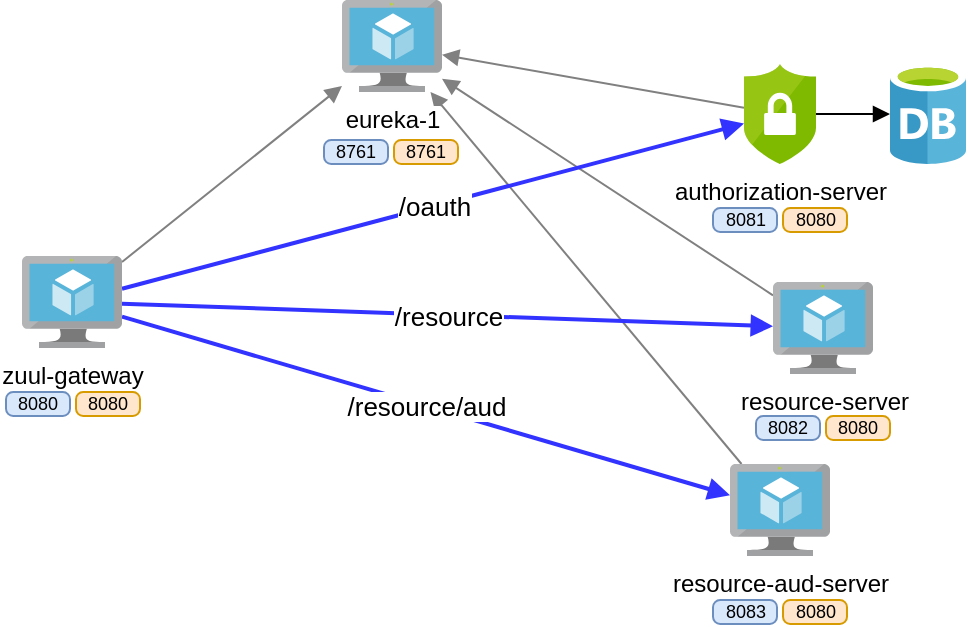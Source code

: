 <mxfile version="13.6.6" type="device" pages="2"><diagram id="TVK-0FuII33q312Yc1Fb" name="Page-1"><mxGraphModel dx="650" dy="430" grid="1" gridSize="8" guides="1" tooltips="1" connect="1" arrows="1" fold="1" page="1" pageScale="1" pageWidth="1169" pageHeight="827" math="0" shadow="0"><root><mxCell id="0"/><mxCell id="1" parent="0"/><mxCell id="NwQci5qrqWGZxNfXimfn-13" style="edgeStyle=orthogonalEdgeStyle;rounded=0;orthogonalLoop=1;jettySize=auto;html=1;endArrow=block;endFill=1;" parent="1" source="NwQci5qrqWGZxNfXimfn-3" target="NwQci5qrqWGZxNfXimfn-12" edge="1"><mxGeometry relative="1" as="geometry"/></mxCell><mxCell id="NwQci5qrqWGZxNfXimfn-17" style="edgeStyle=none;rounded=0;orthogonalLoop=1;jettySize=auto;html=1;endArrow=block;endFill=1;strokeColor=#808080;" parent="1" source="NwQci5qrqWGZxNfXimfn-3" target="NwQci5qrqWGZxNfXimfn-9" edge="1"><mxGeometry relative="1" as="geometry"/></mxCell><mxCell id="NwQci5qrqWGZxNfXimfn-3" value="authorization-server" style="aspect=fixed;html=1;points=[];align=center;image;fontSize=12;image=img/lib/mscae/Security_Center.svg;" parent="1" vertex="1"><mxGeometry x="617" y="160" width="36" height="50" as="geometry"/></mxCell><mxCell id="NwQci5qrqWGZxNfXimfn-19" style="edgeStyle=none;rounded=0;orthogonalLoop=1;jettySize=auto;html=1;endArrow=block;endFill=1;strokeColor=#808080;" parent="1" source="NwQci5qrqWGZxNfXimfn-6" target="NwQci5qrqWGZxNfXimfn-9" edge="1"><mxGeometry relative="1" as="geometry"/></mxCell><mxCell id="NwQci5qrqWGZxNfXimfn-6" value="resource-server" style="aspect=fixed;html=1;points=[];align=center;image;fontSize=12;image=img/lib/mscae/Virtual_Machine.svg;" parent="1" vertex="1"><mxGeometry x="631.5" y="269" width="50" height="46" as="geometry"/></mxCell><mxCell id="NwQci5qrqWGZxNfXimfn-21" style="edgeStyle=none;rounded=0;orthogonalLoop=1;jettySize=auto;html=1;endArrow=block;endFill=1;strokeColor=#808080;" parent="1" source="NwQci5qrqWGZxNfXimfn-8" target="NwQci5qrqWGZxNfXimfn-9" edge="1"><mxGeometry relative="1" as="geometry"/></mxCell><mxCell id="NwQci5qrqWGZxNfXimfn-8" value="resource-aud-server" style="aspect=fixed;html=1;points=[];align=center;image;fontSize=12;image=img/lib/mscae/Virtual_Machine.svg;" parent="1" vertex="1"><mxGeometry x="610" y="360" width="50" height="46" as="geometry"/></mxCell><mxCell id="NwQci5qrqWGZxNfXimfn-14" style="rounded=0;orthogonalLoop=1;jettySize=auto;html=1;endArrow=block;endFill=1;strokeColor=#808080;" parent="1" source="NwQci5qrqWGZxNfXimfn-10" target="NwQci5qrqWGZxNfXimfn-9" edge="1"><mxGeometry relative="1" as="geometry"/></mxCell><mxCell id="NwQci5qrqWGZxNfXimfn-22" value="/oauth" style="edgeStyle=none;rounded=0;orthogonalLoop=1;jettySize=auto;html=1;endArrow=block;endFill=1;strokeColor=#3333FF;strokeWidth=2;fontSize=13;" parent="1" source="NwQci5qrqWGZxNfXimfn-10" target="NwQci5qrqWGZxNfXimfn-3" edge="1"><mxGeometry relative="1" as="geometry"/></mxCell><mxCell id="NwQci5qrqWGZxNfXimfn-23" value="/resource" style="edgeStyle=none;rounded=0;orthogonalLoop=1;jettySize=auto;html=1;endArrow=block;endFill=1;strokeColor=#3333FF;strokeWidth=2;fontSize=13;" parent="1" source="NwQci5qrqWGZxNfXimfn-10" target="NwQci5qrqWGZxNfXimfn-6" edge="1"><mxGeometry relative="1" as="geometry"/></mxCell><mxCell id="NwQci5qrqWGZxNfXimfn-24" value="/resource/aud" style="edgeStyle=none;rounded=0;orthogonalLoop=1;jettySize=auto;html=1;endArrow=block;endFill=1;strokeColor=#3333FF;strokeWidth=2;fontSize=13;" parent="1" source="NwQci5qrqWGZxNfXimfn-10" target="NwQci5qrqWGZxNfXimfn-8" edge="1"><mxGeometry relative="1" as="geometry"/></mxCell><mxCell id="NwQci5qrqWGZxNfXimfn-10" value="zuul-gateway" style="aspect=fixed;html=1;points=[];align=center;image;fontSize=12;image=img/lib/mscae/Virtual_Machine.svg;" parent="1" vertex="1"><mxGeometry x="256" y="256" width="50" height="46" as="geometry"/></mxCell><mxCell id="NwQci5qrqWGZxNfXimfn-12" value="" style="aspect=fixed;html=1;points=[];align=center;image;fontSize=12;image=img/lib/mscae/Database_General.svg;" parent="1" vertex="1"><mxGeometry x="690" y="160" width="38" height="50" as="geometry"/></mxCell><mxCell id="NwQci5qrqWGZxNfXimfn-36" value="8081" style="rounded=1;whiteSpace=wrap;html=1;arcSize=30;fillColor=#dae8fc;strokeColor=#6c8ebf;fontSize=9;" parent="1" vertex="1"><mxGeometry x="601.5" y="232" width="32" height="12" as="geometry"/></mxCell><mxCell id="NwQci5qrqWGZxNfXimfn-37" value="8080" style="rounded=1;whiteSpace=wrap;html=1;arcSize=30;fillColor=#ffe6cc;strokeColor=#d79b00;fontSize=9;" parent="1" vertex="1"><mxGeometry x="636.5" y="232" width="32" height="12" as="geometry"/></mxCell><mxCell id="NwQci5qrqWGZxNfXimfn-38" value="8082" style="rounded=1;whiteSpace=wrap;html=1;arcSize=30;fillColor=#dae8fc;strokeColor=#6c8ebf;fontSize=9;" parent="1" vertex="1"><mxGeometry x="623" y="336" width="32" height="12" as="geometry"/></mxCell><mxCell id="NwQci5qrqWGZxNfXimfn-39" value="8080" style="rounded=1;whiteSpace=wrap;html=1;arcSize=30;fillColor=#ffe6cc;strokeColor=#d79b00;fontSize=9;" parent="1" vertex="1"><mxGeometry x="658" y="336" width="32" height="12" as="geometry"/></mxCell><mxCell id="NwQci5qrqWGZxNfXimfn-40" value="8083" style="rounded=1;whiteSpace=wrap;html=1;arcSize=30;fillColor=#dae8fc;strokeColor=#6c8ebf;fontSize=9;" parent="1" vertex="1"><mxGeometry x="601.5" y="428" width="32" height="12" as="geometry"/></mxCell><mxCell id="NwQci5qrqWGZxNfXimfn-41" value="8080" style="rounded=1;whiteSpace=wrap;html=1;arcSize=30;fillColor=#ffe6cc;strokeColor=#d79b00;fontSize=9;" parent="1" vertex="1"><mxGeometry x="636.5" y="428" width="32" height="12" as="geometry"/></mxCell><mxCell id="NwQci5qrqWGZxNfXimfn-1" value="8080" style="rounded=1;whiteSpace=wrap;html=1;arcSize=30;fillColor=#ffe6cc;strokeColor=#d79b00;fontSize=9;" parent="1" vertex="1"><mxGeometry x="283" y="324" width="32" height="12" as="geometry"/></mxCell><mxCell id="NwQci5qrqWGZxNfXimfn-25" value="8080" style="rounded=1;whiteSpace=wrap;html=1;arcSize=30;fillColor=#dae8fc;strokeColor=#6c8ebf;fontSize=9;" parent="1" vertex="1"><mxGeometry x="248" y="324" width="32" height="12" as="geometry"/></mxCell><mxCell id="NwQci5qrqWGZxNfXimfn-44" value="" style="group" parent="1" vertex="1" connectable="0"><mxGeometry x="416" y="128" width="50" height="46" as="geometry"/></mxCell><mxCell id="NwQci5qrqWGZxNfXimfn-9" value="eureka-1" style="aspect=fixed;html=1;points=[];align=center;image;fontSize=12;image=img/lib/mscae/Virtual_Machine.svg;" parent="NwQci5qrqWGZxNfXimfn-44" vertex="1"><mxGeometry width="50" height="46" as="geometry"/></mxCell><mxCell id="NwQci5qrqWGZxNfXimfn-32" value="8761" style="rounded=1;whiteSpace=wrap;html=1;arcSize=30;fillColor=#dae8fc;strokeColor=#6c8ebf;fontSize=9;" parent="1" vertex="1"><mxGeometry x="407" y="198" width="32" height="12" as="geometry"/></mxCell><mxCell id="NwQci5qrqWGZxNfXimfn-33" value="8761" style="rounded=1;whiteSpace=wrap;html=1;arcSize=30;fillColor=#ffe6cc;strokeColor=#d79b00;fontSize=9;" parent="1" vertex="1"><mxGeometry x="442" y="198" width="32" height="12" as="geometry"/></mxCell></root></mxGraphModel></diagram><diagram id="1rlzRhkqMQyszJiMo4nA" name="Page-2"><mxGraphModel dx="1059" dy="774" grid="1" gridSize="10" guides="1" tooltips="1" connect="1" arrows="1" fold="1" page="1" pageScale="1" pageWidth="1169" pageHeight="827" math="0" shadow="0"><root><mxCell id="7LiaApI9XVbbJUL2Xeos-0"/><mxCell id="7LiaApI9XVbbJUL2Xeos-1" parent="7LiaApI9XVbbJUL2Xeos-0"/><mxCell id="3CMPNhlFgJDWGBZxCl4Z-35" value="" style="rounded=1;whiteSpace=wrap;html=1;fontSize=18;" vertex="1" parent="7LiaApI9XVbbJUL2Xeos-1"><mxGeometry x="600" y="187" width="340" height="103" as="geometry"/></mxCell><mxCell id="3CMPNhlFgJDWGBZxCl4Z-0" value="email-service" style="aspect=fixed;html=1;points=[];align=center;image;fontSize=12;image=img/lib/mscae/Virtual_Machine.svg;" parent="7LiaApI9XVbbJUL2Xeos-1" vertex="1"><mxGeometry x="320" y="276" width="50" height="46" as="geometry"/></mxCell><mxCell id="3CMPNhlFgJDWGBZxCl4Z-1" value="" style="group" parent="7LiaApI9XVbbJUL2Xeos-1" vertex="1" connectable="0"><mxGeometry x="810" y="226.5" width="50" height="46" as="geometry"/></mxCell><mxCell id="3CMPNhlFgJDWGBZxCl4Z-2" value="cisl-policy-service" style="aspect=fixed;html=1;points=[];align=center;image;fontSize=12;image=img/lib/mscae/Virtual_Machine.svg;" parent="3CMPNhlFgJDWGBZxCl4Z-1" vertex="1"><mxGeometry width="50" height="46" as="geometry"/></mxCell><mxCell id="3CMPNhlFgJDWGBZxCl4Z-3" value="sms-service" style="aspect=fixed;html=1;points=[];align=center;image;fontSize=12;image=img/lib/mscae/Virtual_Machine.svg;" parent="7LiaApI9XVbbJUL2Xeos-1" vertex="1"><mxGeometry x="210" y="340" width="50" height="46" as="geometry"/></mxCell><mxCell id="3CMPNhlFgJDWGBZxCl4Z-4" value="barcode-service" style="aspect=fixed;html=1;points=[];align=center;image;fontSize=12;image=img/lib/mscae/Virtual_Machine.svg;" parent="7LiaApI9XVbbJUL2Xeos-1" vertex="1"><mxGeometry x="200" y="240" width="50" height="46" as="geometry"/></mxCell><mxCell id="3CMPNhlFgJDWGBZxCl4Z-5" value="rightfax-service" style="aspect=fixed;html=1;points=[];align=center;image;fontSize=12;image=img/lib/mscae/Virtual_Machine.svg;" parent="7LiaApI9XVbbJUL2Xeos-1" vertex="1"><mxGeometry x="350" y="391" width="50" height="46" as="geometry"/></mxCell><mxCell id="3CMPNhlFgJDWGBZxCl4Z-19" value="" style="edgeStyle=none;rounded=0;orthogonalLoop=1;jettySize=auto;html=1;endArrow=block;endFill=1;fontSize=25;" edge="1" parent="7LiaApI9XVbbJUL2Xeos-1" source="3CMPNhlFgJDWGBZxCl4Z-6" target="3CMPNhlFgJDWGBZxCl4Z-18"><mxGeometry relative="1" as="geometry"/></mxCell><mxCell id="3CMPNhlFgJDWGBZxCl4Z-6" value="ldap-service" style="aspect=fixed;html=1;points=[];align=center;image;fontSize=12;image=img/lib/mscae/Virtual_Machine.svg;" parent="7LiaApI9XVbbJUL2Xeos-1" vertex="1"><mxGeometry x="115" y="272.5" width="50" height="46" as="geometry"/></mxCell><mxCell id="3CMPNhlFgJDWGBZxCl4Z-7" value="" style="group" parent="7LiaApI9XVbbJUL2Xeos-1" vertex="1" connectable="0"><mxGeometry x="800" y="74" width="50" height="46" as="geometry"/></mxCell><mxCell id="3CMPNhlFgJDWGBZxCl4Z-8" value="cisl-claim-service" style="aspect=fixed;html=1;points=[];align=center;image;fontSize=12;image=img/lib/mscae/Virtual_Machine.svg;" parent="3CMPNhlFgJDWGBZxCl4Z-7" vertex="1"><mxGeometry width="50" height="46" as="geometry"/></mxCell><mxCell id="3CMPNhlFgJDWGBZxCl4Z-9" value="campaign-manager-service" style="aspect=fixed;html=1;points=[];align=center;image;fontSize=12;image=img/lib/mscae/Virtual_Machine.svg;" parent="7LiaApI9XVbbJUL2Xeos-1" vertex="1"><mxGeometry x="450" y="470" width="50" height="46" as="geometry"/></mxCell><mxCell id="3CMPNhlFgJDWGBZxCl4Z-10" value="document-service" style="aspect=fixed;html=1;points=[];align=center;image;fontSize=12;image=img/lib/mscae/Virtual_Machine.svg;" vertex="1" parent="7LiaApI9XVbbJUL2Xeos-1"><mxGeometry x="270" y="613" width="50" height="46" as="geometry"/></mxCell><mxCell id="3CMPNhlFgJDWGBZxCl4Z-17" value="1. authenticated" style="edgeStyle=none;rounded=0;orthogonalLoop=1;jettySize=auto;html=1;endArrow=block;endFill=1;fontSize=14;" edge="1" parent="7LiaApI9XVbbJUL2Xeos-1" source="3CMPNhlFgJDWGBZxCl4Z-13" target="3CMPNhlFgJDWGBZxCl4Z-6"><mxGeometry relative="1" as="geometry"/></mxCell><mxCell id="3CMPNhlFgJDWGBZxCl4Z-12" value="" style="rounded=1;whiteSpace=wrap;html=1;" vertex="1" parent="7LiaApI9XVbbJUL2Xeos-1"><mxGeometry x="360" y="20" width="120" height="60" as="geometry"/></mxCell><mxCell id="3CMPNhlFgJDWGBZxCl4Z-20" value="2. Retrive Customer" style="edgeStyle=none;rounded=0;orthogonalLoop=1;jettySize=auto;html=1;endArrow=block;endFill=1;fontSize=14;" edge="1" parent="7LiaApI9XVbbJUL2Xeos-1" source="3CMPNhlFgJDWGBZxCl4Z-13" target="3CMPNhlFgJDWGBZxCl4Z-16"><mxGeometry relative="1" as="geometry"/></mxCell><mxCell id="3CMPNhlFgJDWGBZxCl4Z-13" value="LinkCSM" style="rounded=1;whiteSpace=wrap;html=1;" vertex="1" parent="7LiaApI9XVbbJUL2Xeos-1"><mxGeometry x="80" y="110" width="120" height="60" as="geometry"/></mxCell><mxCell id="3CMPNhlFgJDWGBZxCl4Z-15" value="Retrieve Customer Information" style="text;html=1;strokeColor=none;fillColor=none;align=center;verticalAlign=middle;whiteSpace=wrap;rounded=0;fontSize=25;" vertex="1" parent="7LiaApI9XVbbJUL2Xeos-1"><mxGeometry y="40" width="320" height="20" as="geometry"/></mxCell><mxCell id="3CMPNhlFgJDWGBZxCl4Z-25" style="edgeStyle=none;rounded=0;orthogonalLoop=1;jettySize=auto;html=1;endArrow=block;endFill=1;fontSize=18;" edge="1" parent="7LiaApI9XVbbJUL2Xeos-1" source="3CMPNhlFgJDWGBZxCl4Z-16" target="3CMPNhlFgJDWGBZxCl4Z-21"><mxGeometry relative="1" as="geometry"/></mxCell><mxCell id="3CMPNhlFgJDWGBZxCl4Z-26" style="edgeStyle=none;rounded=0;orthogonalLoop=1;jettySize=auto;html=1;endArrow=block;endFill=1;fontSize=18;entryX=0;entryY=0.25;entryDx=0;entryDy=0;strokeWidth=4;strokeColor=#FF0000;" edge="1" parent="7LiaApI9XVbbJUL2Xeos-1" source="3CMPNhlFgJDWGBZxCl4Z-16" target="3CMPNhlFgJDWGBZxCl4Z-23"><mxGeometry relative="1" as="geometry"/></mxCell><mxCell id="3CMPNhlFgJDWGBZxCl4Z-33" style="edgeStyle=none;rounded=0;orthogonalLoop=1;jettySize=auto;html=1;endArrow=block;endFill=1;fontSize=18;" edge="1" parent="7LiaApI9XVbbJUL2Xeos-1" source="3CMPNhlFgJDWGBZxCl4Z-16" target="3CMPNhlFgJDWGBZxCl4Z-32"><mxGeometry relative="1" as="geometry"/></mxCell><mxCell id="3CMPNhlFgJDWGBZxCl4Z-34" style="edgeStyle=none;rounded=0;orthogonalLoop=1;jettySize=auto;html=1;endArrow=block;endFill=1;fontSize=18;strokeColor=#3333FF;strokeWidth=6;" edge="1" parent="7LiaApI9XVbbJUL2Xeos-1" source="3CMPNhlFgJDWGBZxCl4Z-16" target="3CMPNhlFgJDWGBZxCl4Z-30"><mxGeometry relative="1" as="geometry"/></mxCell><mxCell id="3CMPNhlFgJDWGBZxCl4Z-16" value="Dispatcher" style="rounded=1;whiteSpace=wrap;html=1;" vertex="1" parent="7LiaApI9XVbbJUL2Xeos-1"><mxGeometry x="340" y="120" width="120" height="60" as="geometry"/></mxCell><mxCell id="3CMPNhlFgJDWGBZxCl4Z-18" value="AD" style="whiteSpace=wrap;html=1;verticalAlign=middle;labelBackgroundColor=white;" vertex="1" parent="7LiaApI9XVbbJUL2Xeos-1"><mxGeometry x="80" y="391" width="120" height="39" as="geometry"/></mxCell><mxCell id="3CMPNhlFgJDWGBZxCl4Z-27" style="edgeStyle=none;rounded=0;orthogonalLoop=1;jettySize=auto;html=1;endArrow=block;endFill=1;fontSize=18;" edge="1" parent="7LiaApI9XVbbJUL2Xeos-1" source="3CMPNhlFgJDWGBZxCl4Z-21" target="3CMPNhlFgJDWGBZxCl4Z-8"><mxGeometry relative="1" as="geometry"/></mxCell><mxCell id="3CMPNhlFgJDWGBZxCl4Z-21" value="claim-gateway" style="rounded=1;whiteSpace=wrap;html=1;" vertex="1" parent="7LiaApI9XVbbJUL2Xeos-1"><mxGeometry x="610" y="60" width="120" height="34" as="geometry"/></mxCell><mxCell id="3CMPNhlFgJDWGBZxCl4Z-28" style="edgeStyle=none;rounded=0;orthogonalLoop=1;jettySize=auto;html=1;endArrow=block;endFill=1;fontSize=18;" edge="1" parent="7LiaApI9XVbbJUL2Xeos-1" source="3CMPNhlFgJDWGBZxCl4Z-23" target="3CMPNhlFgJDWGBZxCl4Z-2"><mxGeometry relative="1" as="geometry"/></mxCell><mxCell id="3CMPNhlFgJDWGBZxCl4Z-23" value="cisl-gateway" style="rounded=1;whiteSpace=wrap;html=1;" vertex="1" parent="7LiaApI9XVbbJUL2Xeos-1"><mxGeometry x="630" y="232" width="120" height="34" as="geometry"/></mxCell><mxCell id="3CMPNhlFgJDWGBZxCl4Z-29" value="" style="group" vertex="1" connectable="0" parent="7LiaApI9XVbbJUL2Xeos-1"><mxGeometry x="620" y="345" width="50" height="46" as="geometry"/></mxCell><mxCell id="3CMPNhlFgJDWGBZxCl4Z-30" value="cisl-policy-service" style="aspect=fixed;html=1;points=[];align=center;image;fontSize=12;image=img/lib/mscae/Virtual_Machine.svg;" vertex="1" parent="3CMPNhlFgJDWGBZxCl4Z-29"><mxGeometry width="50" height="46" as="geometry"/></mxCell><mxCell id="3CMPNhlFgJDWGBZxCl4Z-31" value="" style="group" vertex="1" connectable="0" parent="7LiaApI9XVbbJUL2Xeos-1"><mxGeometry x="500" y="426" width="50" height="46" as="geometry"/></mxCell><mxCell id="3CMPNhlFgJDWGBZxCl4Z-32" value="cisl-claim-service" style="aspect=fixed;html=1;points=[];align=center;image;fontSize=12;image=img/lib/mscae/Virtual_Machine.svg;" vertex="1" parent="3CMPNhlFgJDWGBZxCl4Z-31"><mxGeometry width="50" height="46" as="geometry"/></mxCell><mxCell id="3CMPNhlFgJDWGBZxCl4Z-36" value="" style="rounded=1;whiteSpace=wrap;html=1;fontSize=14;fillColor=none;strokeColor=#CC0000;strokeWidth=3;" vertex="1" parent="7LiaApI9XVbbJUL2Xeos-1"><mxGeometry x="80" y="241" width="120" height="109" as="geometry"/></mxCell><mxCell id="3CMPNhlFgJDWGBZxCl4Z-37" value="????" style="text;html=1;strokeColor=none;fillColor=none;align=center;verticalAlign=middle;whiteSpace=wrap;rounded=0;fontSize=20;fontStyle=1;fontColor=#CC0000;" vertex="1" parent="7LiaApI9XVbbJUL2Xeos-1"><mxGeometry x="150" y="247" width="40" height="20" as="geometry"/></mxCell></root></mxGraphModel></diagram></mxfile>